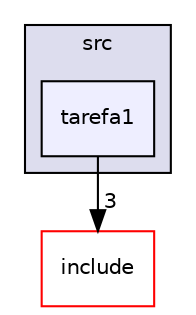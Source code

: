 digraph "src/tarefa1" {
  compound=true
  node [ fontsize="10", fontname="Helvetica"];
  edge [ labelfontsize="10", labelfontname="Helvetica"];
  subgraph clusterdir_68267d1309a1af8e8297ef4c3efbcdba {
    graph [ bgcolor="#ddddee", pencolor="black", label="src" fontname="Helvetica", fontsize="10", URL="dir_68267d1309a1af8e8297ef4c3efbcdba.html"]
  dir_bc7736c6594e07983ed7346e0029c6f4 [shape=box, label="tarefa1", style="filled", fillcolor="#eeeeff", pencolor="black", URL="dir_bc7736c6594e07983ed7346e0029c6f4.html"];
  }
  dir_d44c64559bbebec7f509842c48db8b23 [shape=box label="include" fillcolor="white" style="filled" color="red" URL="dir_d44c64559bbebec7f509842c48db8b23.html"];
  dir_bc7736c6594e07983ed7346e0029c6f4->dir_d44c64559bbebec7f509842c48db8b23 [headlabel="3", labeldistance=1.5 headhref="dir_000007_000000.html"];
}
